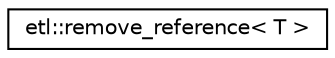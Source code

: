 digraph "Graphical Class Hierarchy"
{
  edge [fontname="Helvetica",fontsize="10",labelfontname="Helvetica",labelfontsize="10"];
  node [fontname="Helvetica",fontsize="10",shape=record];
  rankdir="LR";
  Node0 [label="etl::remove_reference\< T \>",height=0.2,width=0.4,color="black", fillcolor="white", style="filled",URL="$structetl_1_1remove__reference.html"];
}
